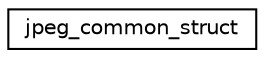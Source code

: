 digraph "Graphical Class Hierarchy"
{
  edge [fontname="Helvetica",fontsize="10",labelfontname="Helvetica",labelfontsize="10"];
  node [fontname="Helvetica",fontsize="10",shape=record];
  rankdir="LR";
  Node1 [label="jpeg_common_struct",height=0.2,width=0.4,color="black", fillcolor="white", style="filled",URL="$structjpeg__common__struct.html"];
}
